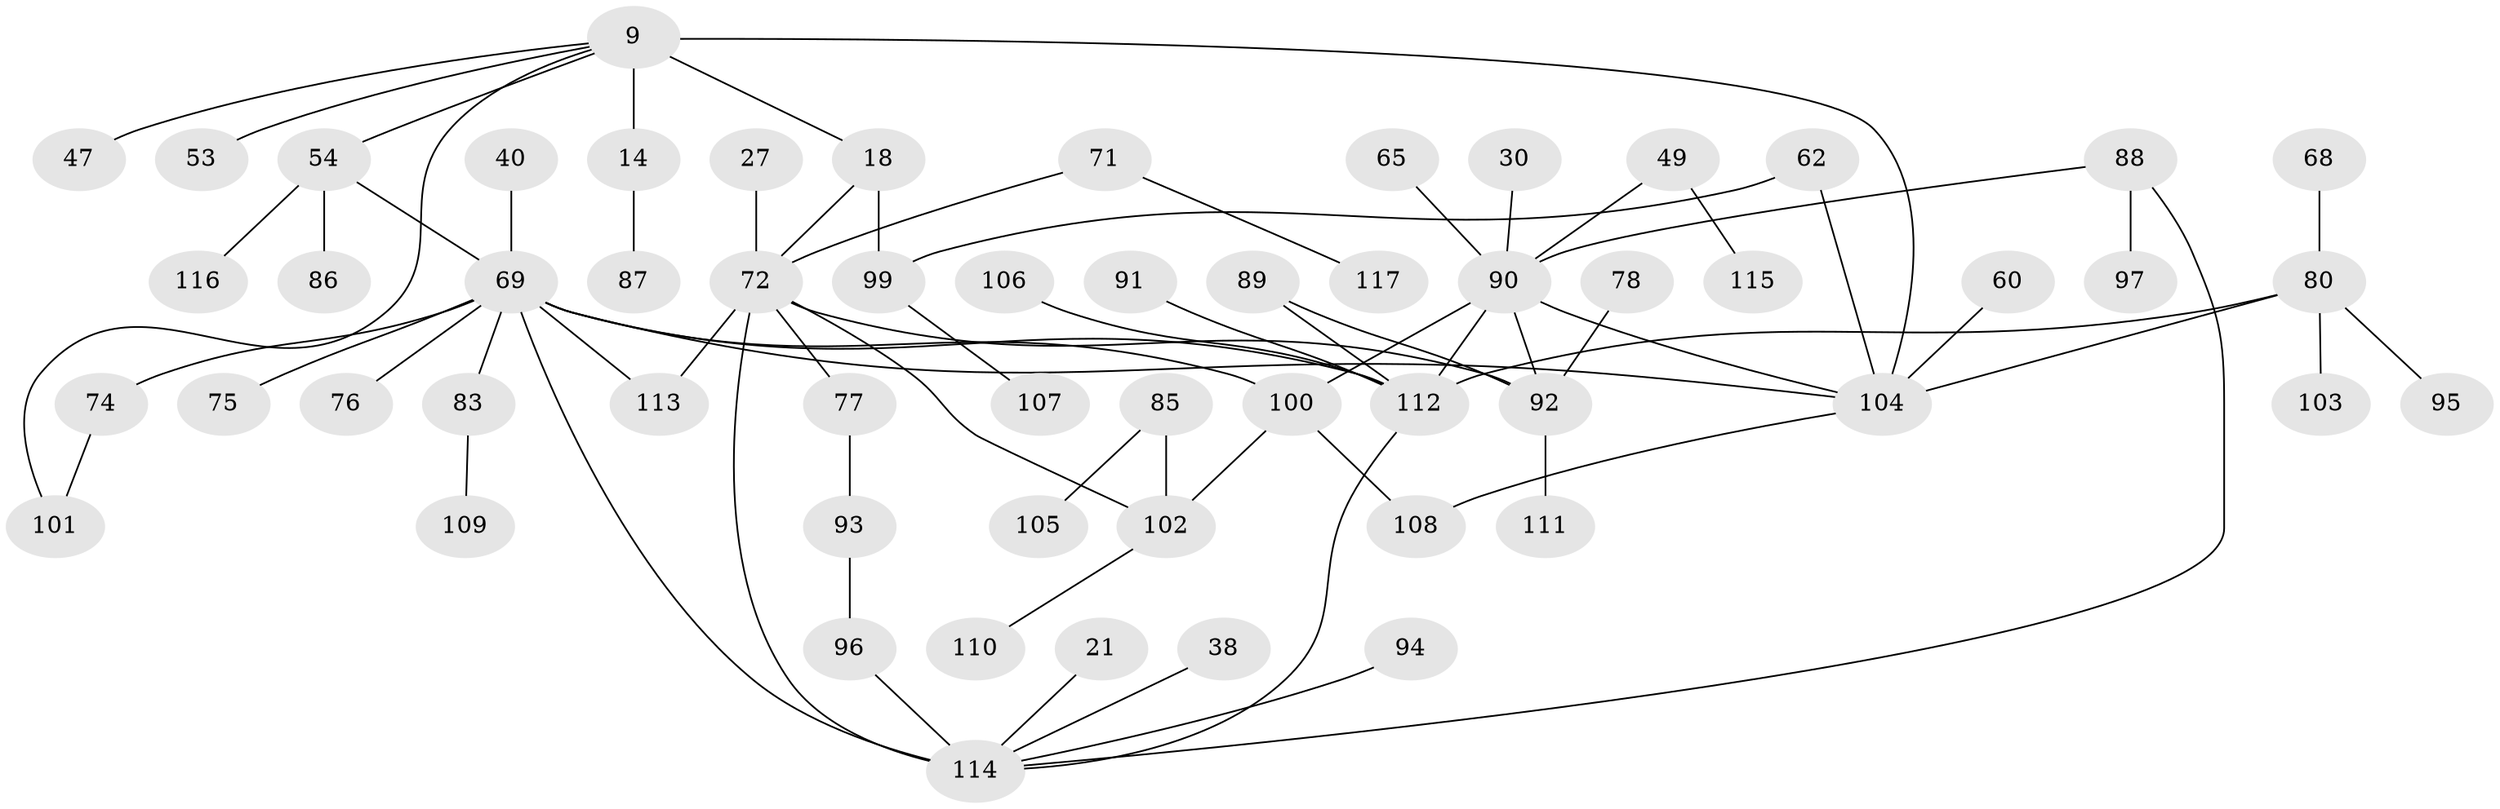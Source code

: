 // original degree distribution, {6: 0.02564102564102564, 3: 0.19658119658119658, 5: 0.02564102564102564, 7: 0.02564102564102564, 2: 0.3162393162393162, 9: 0.008547008547008548, 4: 0.07692307692307693, 1: 0.3247863247863248}
// Generated by graph-tools (version 1.1) at 2025/41/03/09/25 04:41:48]
// undirected, 58 vertices, 72 edges
graph export_dot {
graph [start="1"]
  node [color=gray90,style=filled];
  9;
  14;
  18;
  21;
  27;
  30;
  38;
  40;
  47;
  49;
  53;
  54 [super="+23+50"];
  60;
  62;
  65;
  68;
  69 [super="+25+34+52+56"];
  71;
  72 [super="+7+11+64"];
  74;
  75;
  76;
  77;
  78;
  80 [super="+13+73"];
  83;
  85;
  86;
  87;
  88;
  89;
  90 [super="+16+20+37+44"];
  91;
  92 [super="+66+81"];
  93;
  94;
  95;
  96;
  97;
  99 [super="+82"];
  100 [super="+48+45"];
  101;
  102 [super="+51+58"];
  103;
  104 [super="+84+33"];
  105;
  106;
  107;
  108;
  109;
  110;
  111;
  112 [super="+41+46+98"];
  113 [super="+79"];
  114 [super="+17+63"];
  115;
  116;
  117;
  9 -- 14;
  9 -- 18;
  9 -- 47;
  9 -- 53;
  9 -- 101;
  9 -- 54;
  9 -- 104 [weight=3];
  14 -- 87;
  18 -- 99 [weight=2];
  18 -- 72;
  21 -- 114;
  27 -- 72;
  30 -- 90;
  38 -- 114;
  40 -- 69;
  49 -- 115;
  49 -- 90;
  54 -- 116;
  54 -- 86;
  54 -- 69;
  60 -- 104;
  62 -- 99;
  62 -- 104;
  65 -- 90;
  68 -- 80;
  69 -- 76;
  69 -- 100 [weight=2];
  69 -- 114 [weight=2];
  69 -- 74;
  69 -- 75;
  69 -- 112;
  69 -- 83;
  69 -- 113;
  69 -- 104 [weight=2];
  71 -- 117;
  71 -- 72;
  72 -- 102;
  72 -- 77;
  72 -- 114 [weight=2];
  72 -- 113;
  72 -- 92;
  74 -- 101;
  77 -- 93;
  78 -- 92;
  80 -- 95;
  80 -- 103;
  80 -- 112;
  80 -- 104;
  83 -- 109;
  85 -- 105;
  85 -- 102;
  88 -- 97;
  88 -- 90;
  88 -- 114;
  89 -- 112;
  89 -- 92;
  90 -- 112 [weight=2];
  90 -- 100;
  90 -- 92 [weight=2];
  90 -- 104;
  91 -- 112;
  92 -- 111;
  93 -- 96;
  94 -- 114;
  96 -- 114;
  99 -- 107;
  100 -- 102;
  100 -- 108;
  102 -- 110;
  104 -- 108;
  106 -- 112;
  112 -- 114;
}
